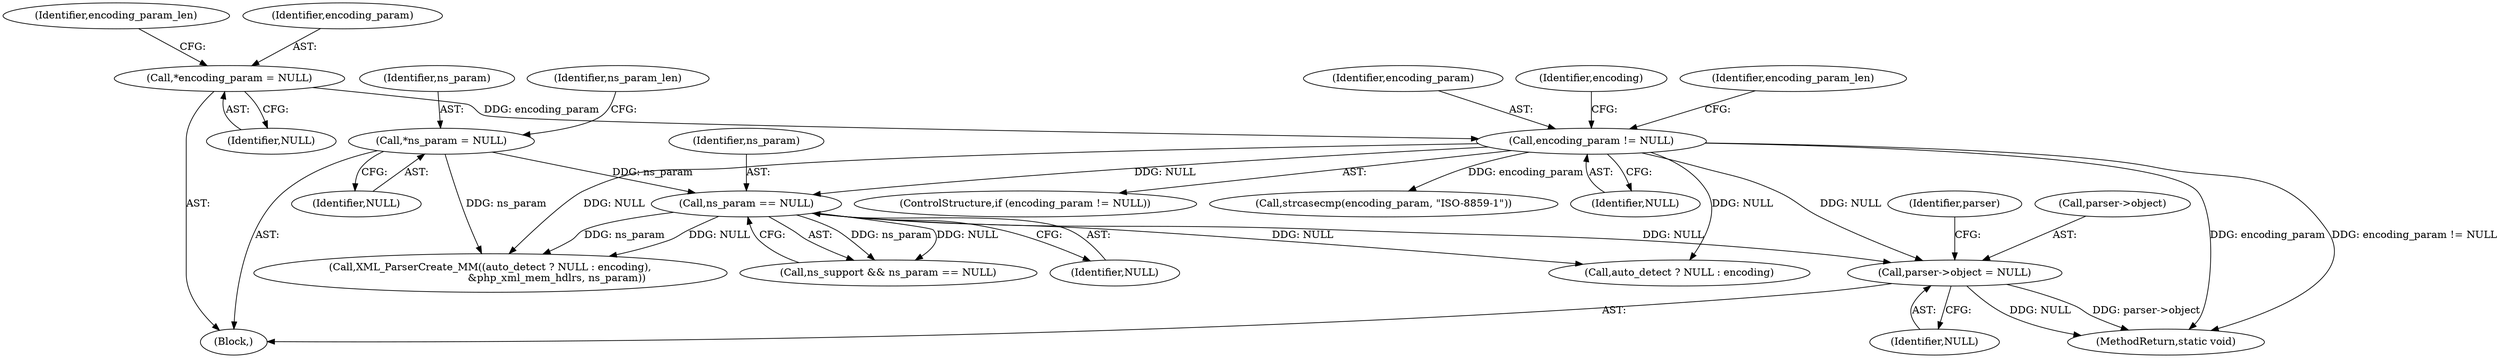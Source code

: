 digraph "0_php_dccda88f27a084bcbbb30198ace12b4e7ae961cc_9@pointer" {
"1000228" [label="(Call,parser->object = NULL)"];
"1000193" [label="(Call,ns_param == NULL)"];
"1000121" [label="(Call,*ns_param = NULL)"];
"1000132" [label="(Call,encoding_param != NULL)"];
"1000113" [label="(Call,*encoding_param = NULL)"];
"1000193" [label="(Call,ns_param == NULL)"];
"1000253" [label="(MethodReturn,static void)"];
"1000118" [label="(Identifier,encoding_param_len)"];
"1000232" [label="(Identifier,NULL)"];
"1000211" [label="(Call,auto_detect ? NULL : encoding)"];
"1000113" [label="(Call,*encoding_param = NULL)"];
"1000114" [label="(Identifier,encoding_param)"];
"1000235" [label="(Identifier,parser)"];
"1000106" [label="(Block,)"];
"1000132" [label="(Call,encoding_param != NULL)"];
"1000210" [label="(Call,XML_ParserCreate_MM((auto_detect ? NULL : encoding),\n                                         &php_xml_mem_hdlrs, ns_param))"];
"1000134" [label="(Identifier,NULL)"];
"1000122" [label="(Identifier,ns_param)"];
"1000115" [label="(Identifier,NULL)"];
"1000126" [label="(Identifier,ns_param_len)"];
"1000123" [label="(Identifier,NULL)"];
"1000133" [label="(Identifier,encoding_param)"];
"1000228" [label="(Call,parser->object = NULL)"];
"1000191" [label="(Call,ns_support && ns_param == NULL)"];
"1000187" [label="(Identifier,encoding)"];
"1000138" [label="(Identifier,encoding_param_len)"];
"1000131" [label="(ControlStructure,if (encoding_param != NULL))"];
"1000121" [label="(Call,*ns_param = NULL)"];
"1000195" [label="(Identifier,NULL)"];
"1000194" [label="(Identifier,ns_param)"];
"1000151" [label="(Call,strcasecmp(encoding_param, \"ISO-8859-1\"))"];
"1000229" [label="(Call,parser->object)"];
"1000228" -> "1000106"  [label="AST: "];
"1000228" -> "1000232"  [label="CFG: "];
"1000229" -> "1000228"  [label="AST: "];
"1000232" -> "1000228"  [label="AST: "];
"1000235" -> "1000228"  [label="CFG: "];
"1000228" -> "1000253"  [label="DDG: parser->object"];
"1000228" -> "1000253"  [label="DDG: NULL"];
"1000193" -> "1000228"  [label="DDG: NULL"];
"1000132" -> "1000228"  [label="DDG: NULL"];
"1000193" -> "1000191"  [label="AST: "];
"1000193" -> "1000195"  [label="CFG: "];
"1000194" -> "1000193"  [label="AST: "];
"1000195" -> "1000193"  [label="AST: "];
"1000191" -> "1000193"  [label="CFG: "];
"1000193" -> "1000191"  [label="DDG: ns_param"];
"1000193" -> "1000191"  [label="DDG: NULL"];
"1000121" -> "1000193"  [label="DDG: ns_param"];
"1000132" -> "1000193"  [label="DDG: NULL"];
"1000193" -> "1000210"  [label="DDG: NULL"];
"1000193" -> "1000210"  [label="DDG: ns_param"];
"1000193" -> "1000211"  [label="DDG: NULL"];
"1000121" -> "1000106"  [label="AST: "];
"1000121" -> "1000123"  [label="CFG: "];
"1000122" -> "1000121"  [label="AST: "];
"1000123" -> "1000121"  [label="AST: "];
"1000126" -> "1000121"  [label="CFG: "];
"1000121" -> "1000210"  [label="DDG: ns_param"];
"1000132" -> "1000131"  [label="AST: "];
"1000132" -> "1000134"  [label="CFG: "];
"1000133" -> "1000132"  [label="AST: "];
"1000134" -> "1000132"  [label="AST: "];
"1000138" -> "1000132"  [label="CFG: "];
"1000187" -> "1000132"  [label="CFG: "];
"1000132" -> "1000253"  [label="DDG: encoding_param"];
"1000132" -> "1000253"  [label="DDG: encoding_param != NULL"];
"1000113" -> "1000132"  [label="DDG: encoding_param"];
"1000132" -> "1000151"  [label="DDG: encoding_param"];
"1000132" -> "1000210"  [label="DDG: NULL"];
"1000132" -> "1000211"  [label="DDG: NULL"];
"1000113" -> "1000106"  [label="AST: "];
"1000113" -> "1000115"  [label="CFG: "];
"1000114" -> "1000113"  [label="AST: "];
"1000115" -> "1000113"  [label="AST: "];
"1000118" -> "1000113"  [label="CFG: "];
}
